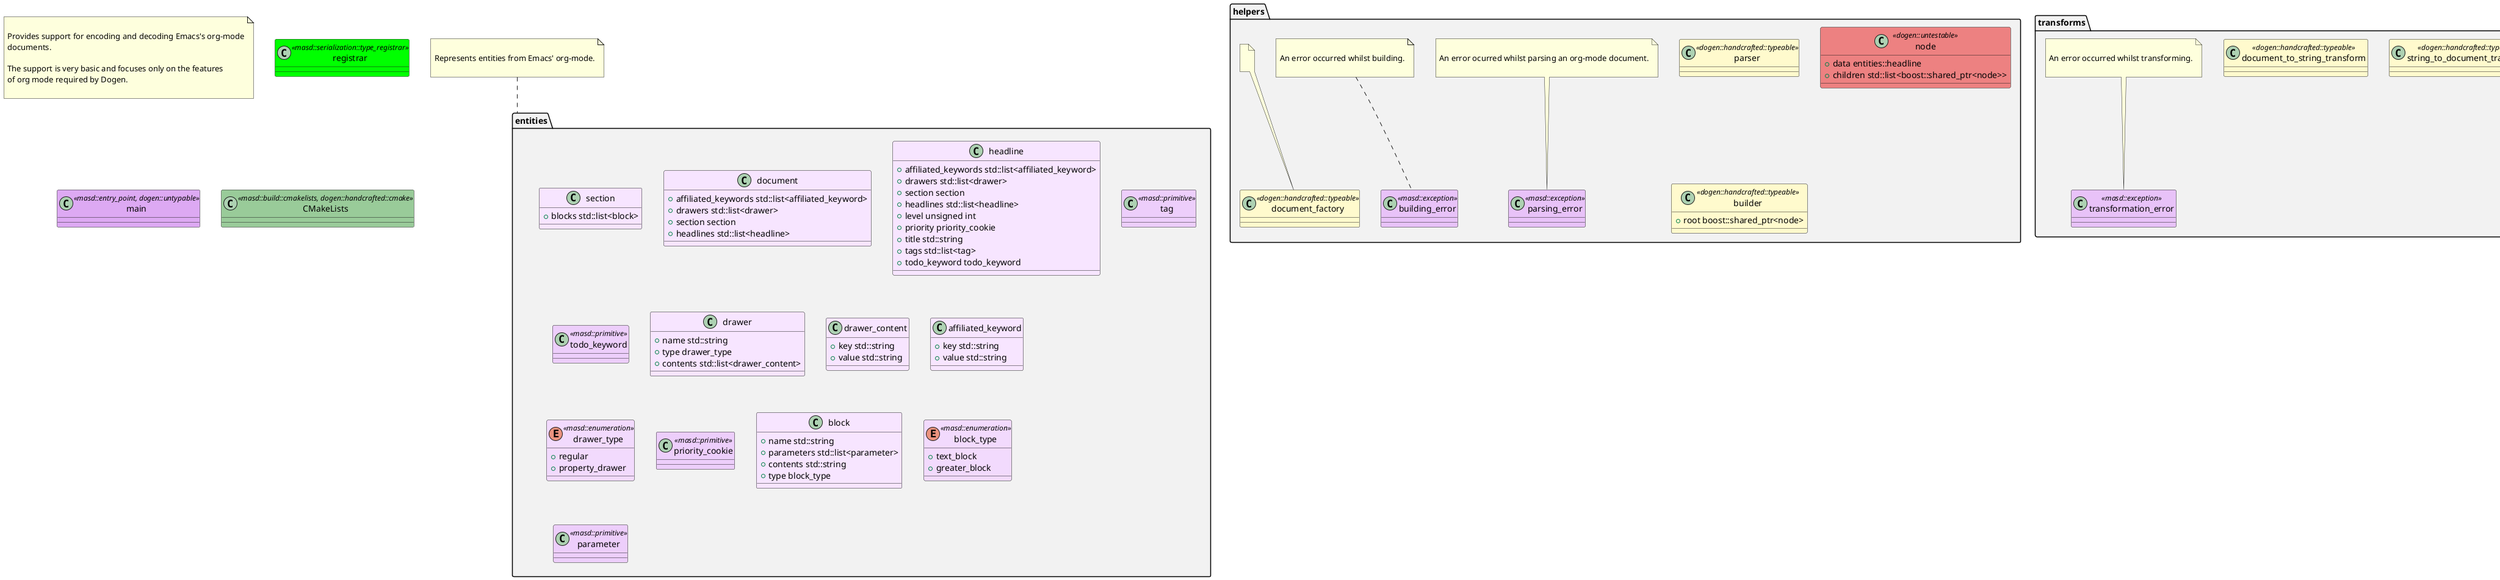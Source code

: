 @startuml
set namespaceSeparator ::
note as N1

Provides support for encoding and decoding Emacs's org-mode
documents.

The support is very basic and focuses only on the features
of org mode required by Dogen.

end note

namespace entities #F2F2F2 {
        class section #F7E5FF {
                +{field} blocks std::list<block>
        }

        class document #F7E5FF {
                +{field} affiliated_keywords std::list<affiliated_keyword>
                +{field} drawers std::list<drawer>
                +{field} section section
                +{field} headlines std::list<headline>
        }

        class headline #F7E5FF {
                +{field} affiliated_keywords std::list<affiliated_keyword>
                +{field} drawers std::list<drawer>
                +{field} section section
                +{field} headlines std::list<headline>
                +{field} level unsigned int
                +{field} priority priority_cookie
                +{field} title std::string
                +{field} tags std::list<tag>
                +{field} todo_keyword todo_keyword
        }

        class tag <<masd::primitive>> #EDCEFB {
        }

        class todo_keyword <<masd::primitive>> #EDCEFB {
        }

        class drawer #F7E5FF {
                +{field} name std::string
                +{field} type drawer_type
                +{field} contents std::list<drawer_content>
        }

        class drawer_content #F7E5FF {
                +{field} key std::string
                +{field} value std::string
        }

        class affiliated_keyword #F7E5FF {
                +{field} key std::string
                +{field} value std::string
        }

        enum drawer_type <<masd::enumeration>> #F2DAFD {
                +{field} regular
                +{field} property_drawer
        }

        class priority_cookie <<masd::primitive>> #EDCEFB {
        }

        class block #F7E5FF {
                +{field} name std::string
                +{field} parameters std::list<parameter>
                +{field} contents std::string
                +{field} type block_type
        }

        enum block_type <<masd::enumeration>> #F2DAFD {
                +{field} text_block
                +{field} greater_block
        }

        class parameter <<masd::primitive>> #EDCEFB {
        }

}

note top of  entities

Represents entities from Emacs' org-mode.

end note

class registrar <<masd::serialization::type_registrar>> #00FF00 {
}

class main <<masd::entry_point, dogen::untypable>> #DDA9F3 {
}

class CMakeLists <<masd::build::cmakelists, dogen::handcrafted::cmake>> #99CB99 {
}

namespace transforms #F2F2F2 {
        class string_to_document_transform <<dogen::handcrafted::typeable>> #FFFACD {
        }

        class document_to_string_transform <<dogen::handcrafted::typeable>> #FFFACD {
        }

        class transformation_error <<masd::exception>> #E8C2F8 {
        }

note top of  transformation_error

An error occurred whilst transforming.

end note

}

namespace helpers #F2F2F2 {
        class parser <<dogen::handcrafted::typeable>> #FFFACD {
        }

        class parsing_error <<masd::exception>> #E8C2F8 {
        }

note top of  parsing_error

An error ocurred whilst parsing an org-mode document.

end note

        class node <<dogen::untestable>> #ED8181 {
                +{field} data entities::headline
                +{field} children std::list<boost::shared_ptr<node>>
        }

        class builder <<dogen::handcrafted::typeable>> #FFFACD {
                +{field} root boost::shared_ptr<node>
        }

        class building_error <<masd::exception>> #E8C2F8 {
        }

note top of  building_error

An error occurred whilst building.

end note

        class document_factory <<dogen::handcrafted::typeable>> #FFFACD {
        }

note top of  document_factory


end note

}

@enduml
